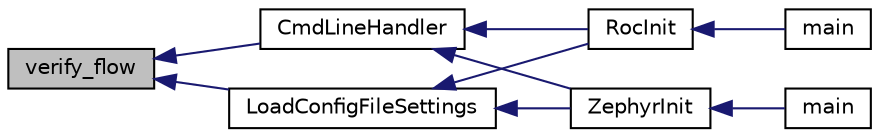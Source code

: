 digraph "verify_flow"
{
 // INTERACTIVE_SVG=YES
  edge [fontname="Helvetica",fontsize="10",labelfontname="Helvetica",labelfontsize="10"];
  node [fontname="Helvetica",fontsize="10",shape=record];
  rankdir="LR";
  Node149 [label="verify_flow",height=0.2,width=0.4,color="black", fillcolor="grey75", style="filled", fontcolor="black"];
  Node149 -> Node150 [dir="back",color="midnightblue",fontsize="10",style="solid",fontname="Helvetica"];
  Node150 [label="CmdLineHandler",height=0.2,width=0.4,color="black", fillcolor="white", style="filled",URL="$zephyr_8h.html#a5dbf303fd2c465b1e724a247623fdbd2",tooltip="Parses command line arguments. "];
  Node150 -> Node151 [dir="back",color="midnightblue",fontsize="10",style="solid",fontname="Helvetica"];
  Node151 [label="RocInit",height=0.2,width=0.4,color="black", fillcolor="white", style="filled",URL="$roc2_8h.html#adaf639dd3b74bbc423f3e475d724f5bd",tooltip="Performs module initialization. "];
  Node151 -> Node152 [dir="back",color="midnightblue",fontsize="10",style="solid",fontname="Helvetica"];
  Node152 [label="main",height=0.2,width=0.4,color="black", fillcolor="white", style="filled",URL="$roc2_8c.html#a0ddf1224851353fc92bfbff6f499fa97",tooltip="Main function. "];
  Node150 -> Node153 [dir="back",color="midnightblue",fontsize="10",style="solid",fontname="Helvetica"];
  Node153 [label="ZephyrInit",height=0.2,width=0.4,color="black", fillcolor="white", style="filled",URL="$zephyr_8h.html#a26a5cd9326852a6f3a89225c8642479b",tooltip="Performs module initialization. "];
  Node153 -> Node154 [dir="back",color="midnightblue",fontsize="10",style="solid",fontname="Helvetica"];
  Node154 [label="main",height=0.2,width=0.4,color="black", fillcolor="white", style="filled",URL="$zephyr_8c.html#a0ddf1224851353fc92bfbff6f499fa97"];
  Node149 -> Node155 [dir="back",color="midnightblue",fontsize="10",style="solid",fontname="Helvetica"];
  Node155 [label="LoadConfigFileSettings",height=0.2,width=0.4,color="black", fillcolor="white", style="filled",URL="$zephyr_8h.html#a8ed0e63e6cf78544f92b023037e3e7b8",tooltip="Reads the program configuration file. "];
  Node155 -> Node151 [dir="back",color="midnightblue",fontsize="10",style="solid",fontname="Helvetica"];
  Node155 -> Node153 [dir="back",color="midnightblue",fontsize="10",style="solid",fontname="Helvetica"];
}

